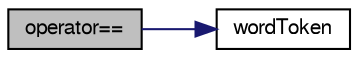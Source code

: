 digraph "operator=="
{
  bgcolor="transparent";
  edge [fontname="FreeSans",fontsize="10",labelfontname="FreeSans",labelfontsize="10"];
  node [fontname="FreeSans",fontsize="10",shape=record];
  rankdir="LR";
  Node837 [label="operator==",height=0.2,width=0.4,color="black", fillcolor="grey75", style="filled", fontcolor="black"];
  Node837 -> Node838 [color="midnightblue",fontsize="10",style="solid",fontname="FreeSans"];
  Node838 [label="wordToken",height=0.2,width=0.4,color="black",URL="$a26306.html#a65967674840943899f4163d527bd83bd"];
}
